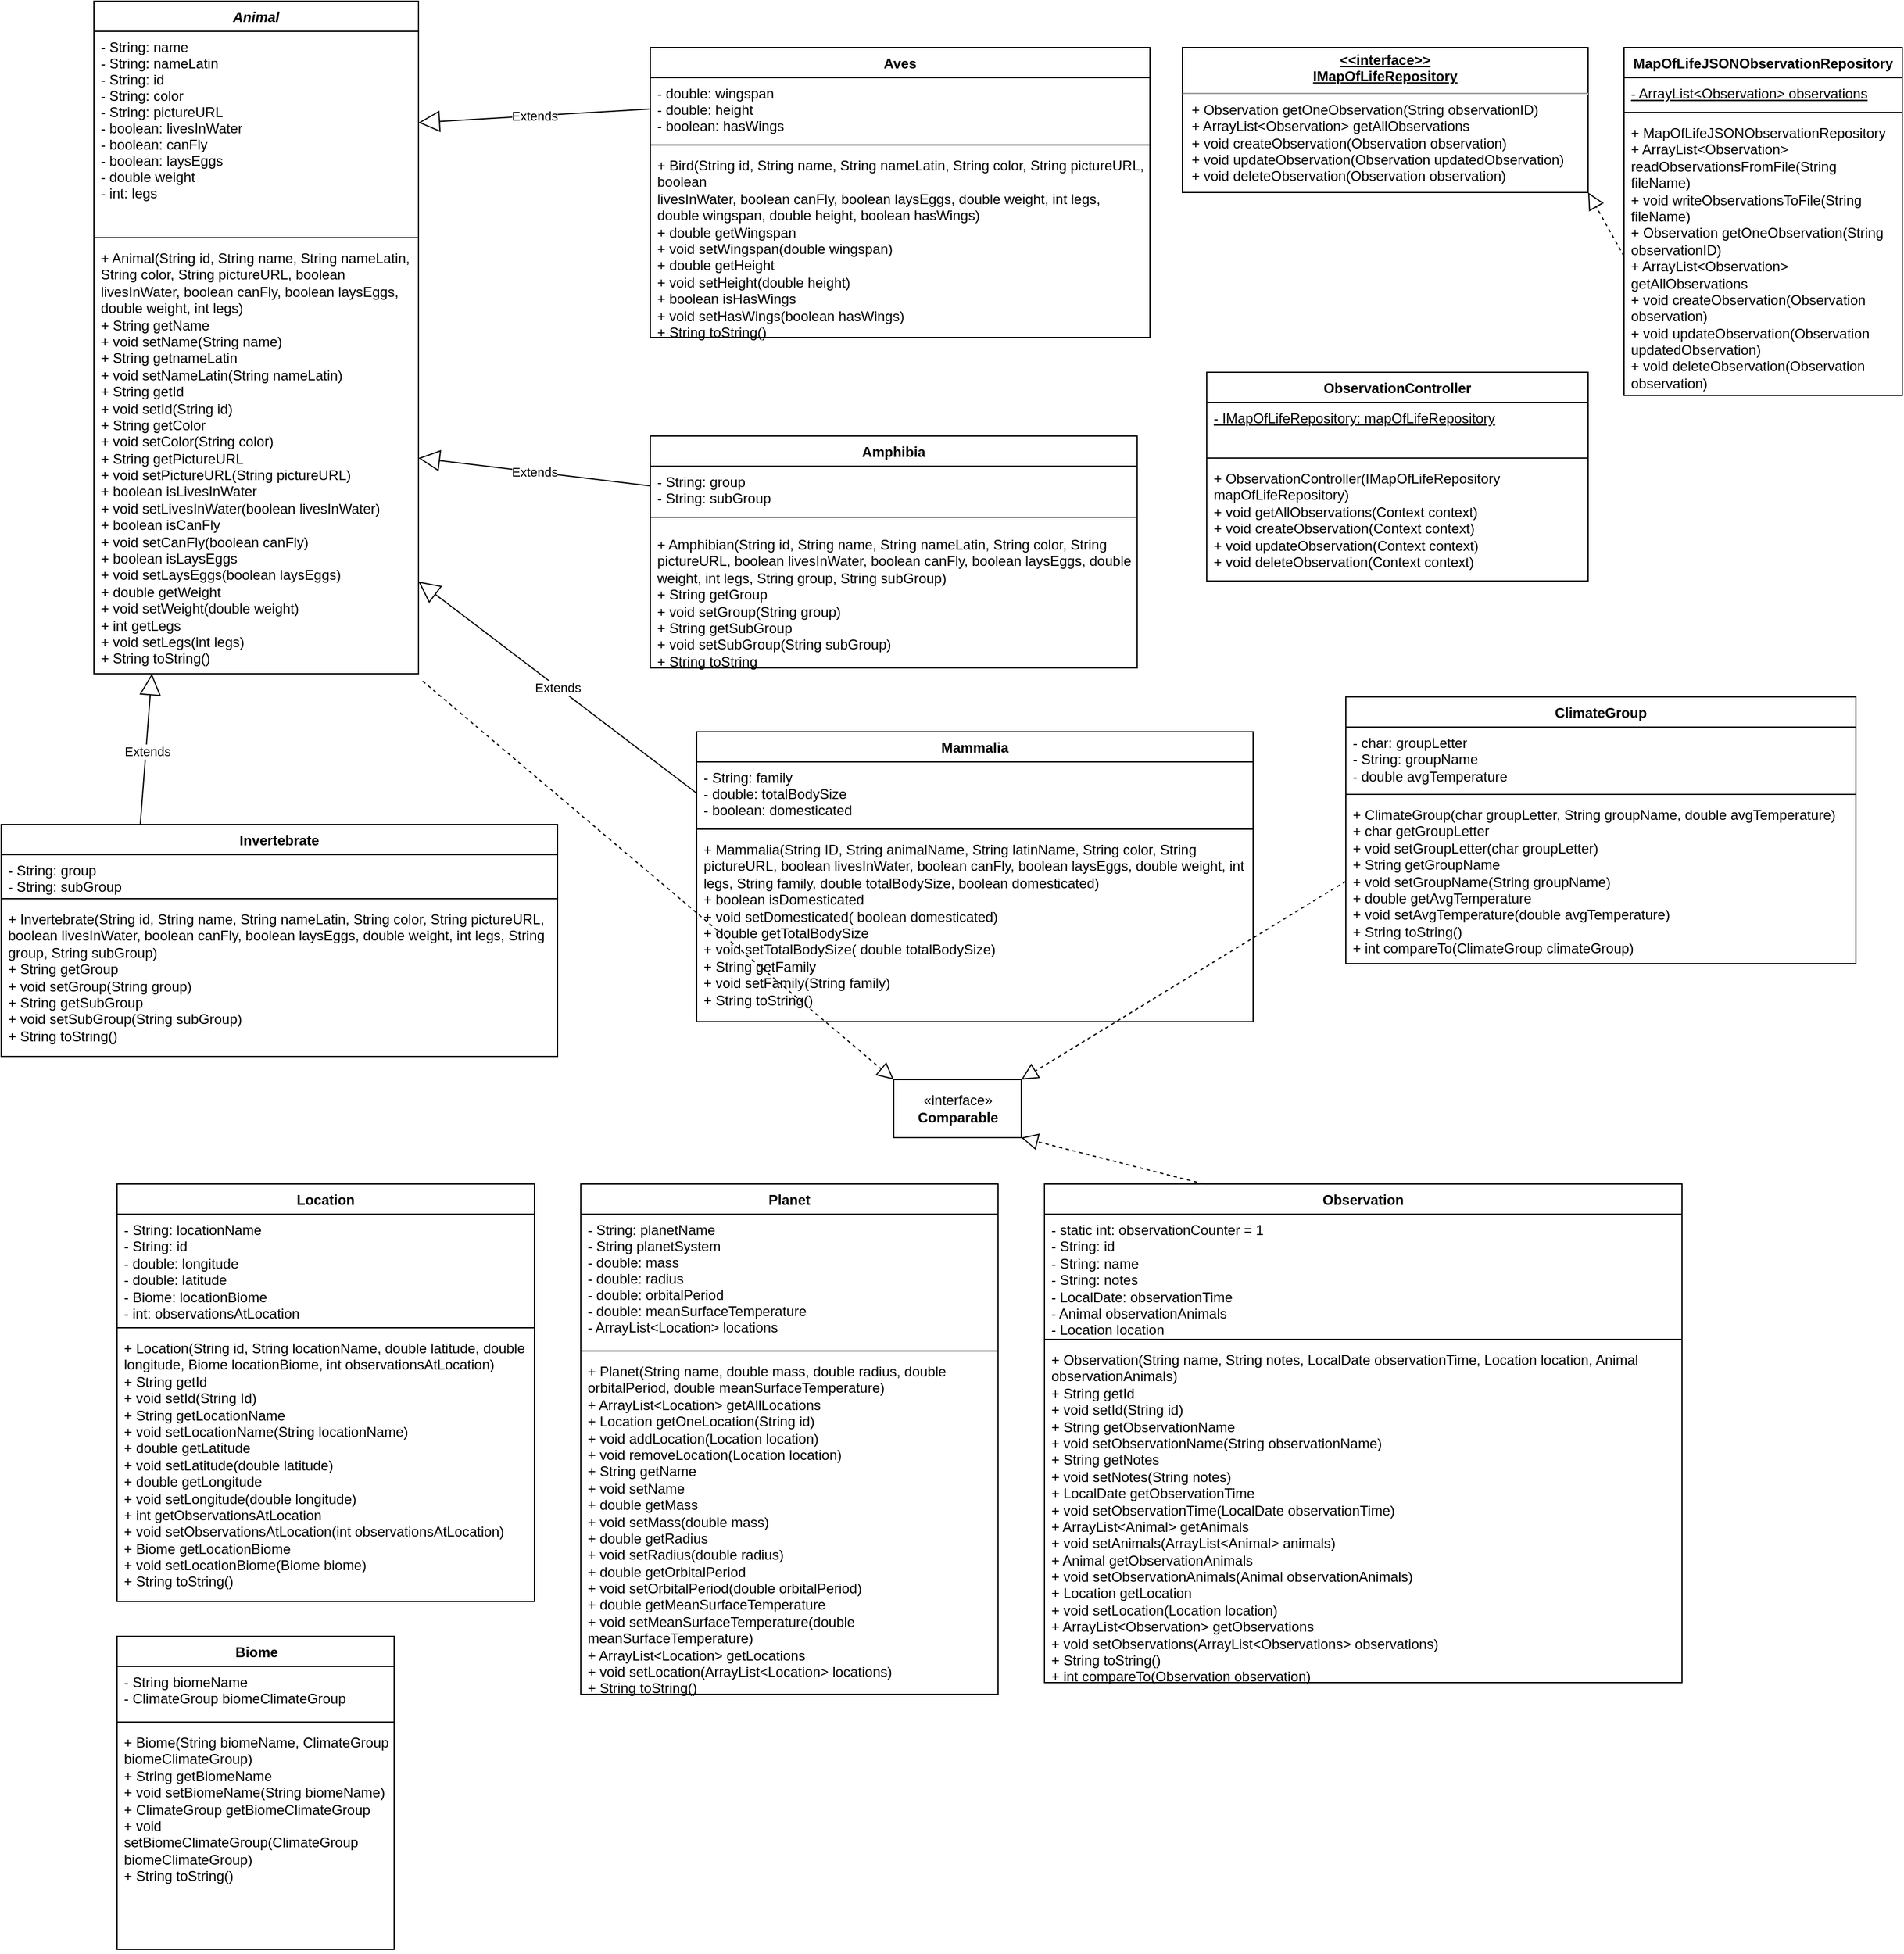 <mxfile version="13.0.1" type="github">
  <diagram id="1KH7GWBm2Y5lBww-GOBJ" name="Page-1">
    <mxGraphModel dx="2313" dy="1287" grid="1" gridSize="10" guides="1" tooltips="1" connect="1" arrows="1" fold="1" page="1" pageScale="1" pageWidth="850" pageHeight="1100" math="0" shadow="0">
      <root>
        <mxCell id="0" />
        <mxCell id="1" parent="0" />
        <mxCell id="Zb_Kojj64OA-gDlmBnvP-25" value="Extends" style="endArrow=block;endSize=16;endFill=0;html=1;exitX=0.25;exitY=0;exitDx=0;exitDy=0;" parent="1" source="Zb_Kojj64OA-gDlmBnvP-13" edge="1">
          <mxGeometry x="-0.052" y="-1" width="160" relative="1" as="geometry">
            <mxPoint x="70" y="360" as="sourcePoint" />
            <mxPoint x="180" y="700" as="targetPoint" />
            <mxPoint y="-1" as="offset" />
          </mxGeometry>
        </mxCell>
        <mxCell id="Zb_Kojj64OA-gDlmBnvP-27" value="Extends" style="endArrow=block;endSize=16;endFill=0;html=1;exitX=0;exitY=0.5;exitDx=0;exitDy=0;entryX=1;entryY=0.5;entryDx=0;entryDy=0;" parent="1" source="Zb_Kojj64OA-gDlmBnvP-18" target="Zb_Kojj64OA-gDlmBnvP-12" edge="1">
          <mxGeometry width="160" relative="1" as="geometry">
            <mxPoint x="480" y="290" as="sourcePoint" />
            <mxPoint x="330" y="330" as="targetPoint" />
          </mxGeometry>
        </mxCell>
        <mxCell id="Zb_Kojj64OA-gDlmBnvP-28" value="Extends" style="endArrow=block;endSize=16;endFill=0;html=1;exitX=0;exitY=0.5;exitDx=0;exitDy=0;" parent="1" source="Zb_Kojj64OA-gDlmBnvP-22" target="Zb_Kojj64OA-gDlmBnvP-10" edge="1">
          <mxGeometry width="160" relative="1" as="geometry">
            <mxPoint x="520" y="300" as="sourcePoint" />
            <mxPoint x="680" y="300" as="targetPoint" />
          </mxGeometry>
        </mxCell>
        <mxCell id="t-3qulMuxzS8h71G26jp-9" value="Extends" style="endArrow=block;endSize=16;endFill=0;html=1;exitX=0;exitY=0.5;exitDx=0;exitDy=0;" edge="1" parent="1" source="t-3qulMuxzS8h71G26jp-6" target="Zb_Kojj64OA-gDlmBnvP-12">
          <mxGeometry width="160" relative="1" as="geometry">
            <mxPoint x="620" y="794" as="sourcePoint" />
            <mxPoint x="420" y="770" as="targetPoint" />
          </mxGeometry>
        </mxCell>
        <mxCell id="t-3qulMuxzS8h71G26jp-20" value="" style="endArrow=block;dashed=1;endFill=0;endSize=12;html=1;exitX=0;exitY=0.5;exitDx=0;exitDy=0;entryX=1;entryY=1;entryDx=0;entryDy=0;" edge="1" parent="1" source="t-3qulMuxzS8h71G26jp-19" target="t-3qulMuxzS8h71G26jp-26">
          <mxGeometry width="160" relative="1" as="geometry">
            <mxPoint x="1380" y="270" as="sourcePoint" />
            <mxPoint x="1370" y="237" as="targetPoint" />
          </mxGeometry>
        </mxCell>
        <mxCell id="t-3qulMuxzS8h71G26jp-21" value="«interface»&lt;br&gt;&lt;b&gt;Comparable&lt;/b&gt;" style="html=1;" vertex="1" parent="1">
          <mxGeometry x="820" y="1050" width="110" height="50" as="geometry" />
        </mxCell>
        <mxCell id="t-3qulMuxzS8h71G26jp-22" value="" style="endArrow=block;dashed=1;endFill=0;endSize=12;html=1;exitX=0.25;exitY=0;exitDx=0;exitDy=0;entryX=1;entryY=1;entryDx=0;entryDy=0;" edge="1" parent="1" source="Zb_Kojj64OA-gDlmBnvP-33" target="t-3qulMuxzS8h71G26jp-21">
          <mxGeometry width="160" relative="1" as="geometry">
            <mxPoint x="1040" y="1300" as="sourcePoint" />
            <mxPoint x="1200" y="1300" as="targetPoint" />
          </mxGeometry>
        </mxCell>
        <mxCell id="t-3qulMuxzS8h71G26jp-23" value="" style="endArrow=block;dashed=1;endFill=0;endSize=12;html=1;exitX=1.013;exitY=1.017;exitDx=0;exitDy=0;exitPerimeter=0;entryX=0;entryY=0;entryDx=0;entryDy=0;" edge="1" parent="1" source="Zb_Kojj64OA-gDlmBnvP-12" target="t-3qulMuxzS8h71G26jp-21">
          <mxGeometry width="160" relative="1" as="geometry">
            <mxPoint x="650" y="1090" as="sourcePoint" />
            <mxPoint x="810" y="1090" as="targetPoint" />
          </mxGeometry>
        </mxCell>
        <mxCell id="Zb_Kojj64OA-gDlmBnvP-9" value="Animal" style="swimlane;fontStyle=3;align=center;verticalAlign=top;childLayout=stackLayout;horizontal=1;startSize=26;horizontalStack=0;resizeParent=1;resizeParentMax=0;resizeLast=0;collapsible=1;marginBottom=0;" parent="1" vertex="1">
          <mxGeometry x="130" y="120" width="280" height="580" as="geometry" />
        </mxCell>
        <mxCell id="Zb_Kojj64OA-gDlmBnvP-10" value="- String: name&#xa;- String: nameLatin&#xa;- String: id&#xa;- String: color&#xa;- String: pictureURL&#xa;- boolean: livesInWater&#xa;- boolean: canFly&#xa;- boolean: laysEggs&#xa;- double weight&#xa;- int: legs&#xa;" style="text;strokeColor=none;fillColor=none;align=left;verticalAlign=top;spacingLeft=4;spacingRight=4;overflow=hidden;rotatable=0;points=[[0,0.5],[1,0.5]];portConstraint=eastwest;" parent="Zb_Kojj64OA-gDlmBnvP-9" vertex="1">
          <mxGeometry y="26" width="280" height="174" as="geometry" />
        </mxCell>
        <mxCell id="Zb_Kojj64OA-gDlmBnvP-11" value="" style="line;strokeWidth=1;fillColor=none;align=left;verticalAlign=middle;spacingTop=-1;spacingLeft=3;spacingRight=3;rotatable=0;labelPosition=right;points=[];portConstraint=eastwest;" parent="Zb_Kojj64OA-gDlmBnvP-9" vertex="1">
          <mxGeometry y="200" width="280" height="8" as="geometry" />
        </mxCell>
        <mxCell id="Zb_Kojj64OA-gDlmBnvP-12" value="+ Animal(String id, String name, String nameLatin, String color, String pictureURL, boolean livesInWater, boolean canFly, boolean laysEggs, double weight, int legs)&#xa;+ String getName&#xa;+ void setName(String name)&#xa;+ String getnameLatin&#xa;+ void setNameLatin(String nameLatin)&#xa;+ String getId&#xa;+ void setId(String id)&#xa;+ String getColor&#xa;+ void setColor(String color)&#xa;+ String getPictureURL&#xa;+ void setPictureURL(String pictureURL)&#xa;+ boolean isLivesInWater&#xa;+ void setLivesInWater(boolean livesInWater)&#xa;+ boolean isCanFly&#xa;+ void setCanFly(boolean canFly)&#xa;+ boolean isLaysEggs&#xa;+ void setLaysEggs(boolean laysEggs)&#xa;+ double getWeight&#xa;+ void setWeight(double weight)&#xa;+ int getLegs&#xa;+ void setLegs(int legs)&#xa;+ String toString()&#xa;" style="text;strokeColor=none;fillColor=none;align=left;verticalAlign=top;spacingLeft=4;spacingRight=4;overflow=hidden;rotatable=0;points=[[0,0.5],[1,0.5]];portConstraint=eastwest;whiteSpace=wrap;" parent="Zb_Kojj64OA-gDlmBnvP-9" vertex="1">
          <mxGeometry y="208" width="280" height="372" as="geometry" />
        </mxCell>
        <mxCell id="t-3qulMuxzS8h71G26jp-16" value="MapOfLifeJSONObservationRepository" style="swimlane;fontStyle=1;align=center;verticalAlign=top;childLayout=stackLayout;horizontal=1;startSize=26;horizontalStack=0;resizeParent=1;resizeParentMax=0;resizeLast=0;collapsible=1;marginBottom=0;" vertex="1" parent="1">
          <mxGeometry x="1450" y="160" width="240" height="300" as="geometry" />
        </mxCell>
        <mxCell id="t-3qulMuxzS8h71G26jp-17" value="- ArrayList&lt;Observation&gt; observations" style="text;strokeColor=none;fillColor=none;align=left;verticalAlign=top;spacingLeft=4;spacingRight=4;overflow=hidden;rotatable=0;points=[[0,0.5],[1,0.5]];portConstraint=eastwest;fontStyle=4" vertex="1" parent="t-3qulMuxzS8h71G26jp-16">
          <mxGeometry y="26" width="240" height="26" as="geometry" />
        </mxCell>
        <mxCell id="t-3qulMuxzS8h71G26jp-18" value="" style="line;strokeWidth=1;fillColor=none;align=left;verticalAlign=middle;spacingTop=-1;spacingLeft=3;spacingRight=3;rotatable=0;labelPosition=right;points=[];portConstraint=eastwest;" vertex="1" parent="t-3qulMuxzS8h71G26jp-16">
          <mxGeometry y="52" width="240" height="8" as="geometry" />
        </mxCell>
        <mxCell id="t-3qulMuxzS8h71G26jp-19" value="+ MapOfLifeJSONObservationRepository&#xa;+ ArrayList&lt;Observation&gt; readObservationsFromFile(String fileName)&#xa;+ void writeObservationsToFile(String fileName)&#xa;+ Observation getOneObservation(String observationID)&#xa;+ ArrayList&lt;Observation&gt; getAllObservations&#xa;+ void createObservation(Observation observation)&#xa;+ void updateObservation(Observation updatedObservation)&#xa;+ void deleteObservation(Observation observation)" style="text;strokeColor=none;fillColor=none;align=left;verticalAlign=top;spacingLeft=4;spacingRight=4;overflow=hidden;rotatable=0;points=[[0,0.5],[1,0.5]];portConstraint=eastwest;whiteSpace=wrap;" vertex="1" parent="t-3qulMuxzS8h71G26jp-16">
          <mxGeometry y="60" width="240" height="240" as="geometry" />
        </mxCell>
        <mxCell id="Zb_Kojj64OA-gDlmBnvP-17" value="Amphibia" style="swimlane;fontStyle=1;align=center;verticalAlign=top;childLayout=stackLayout;horizontal=1;startSize=26;horizontalStack=0;resizeParent=1;resizeParentMax=0;resizeLast=0;collapsible=1;marginBottom=0;" parent="1" vertex="1">
          <mxGeometry x="610" y="495" width="420" height="200" as="geometry" />
        </mxCell>
        <mxCell id="Zb_Kojj64OA-gDlmBnvP-18" value="- String: group&#xa;- String: subGroup" style="text;strokeColor=none;fillColor=none;align=left;verticalAlign=top;spacingLeft=4;spacingRight=4;overflow=hidden;rotatable=0;points=[[0,0.5],[1,0.5]];portConstraint=eastwest;" parent="Zb_Kojj64OA-gDlmBnvP-17" vertex="1">
          <mxGeometry y="26" width="420" height="34" as="geometry" />
        </mxCell>
        <mxCell id="Zb_Kojj64OA-gDlmBnvP-19" value="" style="line;strokeWidth=1;fillColor=none;align=left;verticalAlign=middle;spacingTop=-1;spacingLeft=3;spacingRight=3;rotatable=0;labelPosition=right;points=[];portConstraint=eastwest;" parent="Zb_Kojj64OA-gDlmBnvP-17" vertex="1">
          <mxGeometry y="60" width="420" height="20" as="geometry" />
        </mxCell>
        <mxCell id="Zb_Kojj64OA-gDlmBnvP-20" value="+ Amphibian(String id, String name, String nameLatin, String color, String pictureURL, boolean livesInWater, boolean canFly, boolean laysEggs, double weight, int legs, String group, String subGroup)&#xa;+ String getGroup&#xa;+ void setGroup(String group)&#xa;+ String getSubGroup&#xa;+ void setSubGroup(String subGroup)&#xa;+ String toString&#xa;&#xa;" style="text;strokeColor=none;fillColor=none;align=left;verticalAlign=top;spacingLeft=4;spacingRight=4;overflow=hidden;rotatable=0;points=[[0,0.5],[1,0.5]];portConstraint=eastwest;whiteSpace=wrap;" parent="Zb_Kojj64OA-gDlmBnvP-17" vertex="1">
          <mxGeometry y="80" width="420" height="120" as="geometry" />
        </mxCell>
        <mxCell id="Zb_Kojj64OA-gDlmBnvP-21" value="Aves" style="swimlane;fontStyle=1;align=center;verticalAlign=top;childLayout=stackLayout;horizontal=1;startSize=26;horizontalStack=0;resizeParent=1;resizeParentMax=0;resizeLast=0;collapsible=1;marginBottom=0;" parent="1" vertex="1">
          <mxGeometry x="610" y="160" width="431" height="250" as="geometry" />
        </mxCell>
        <mxCell id="Zb_Kojj64OA-gDlmBnvP-22" value="- double: wingspan&#xa;- double: height&#xa;- boolean: hasWings&#xa;" style="text;strokeColor=none;fillColor=none;align=left;verticalAlign=top;spacingLeft=4;spacingRight=4;overflow=hidden;rotatable=0;points=[[0,0.5],[1,0.5]];portConstraint=eastwest;" parent="Zb_Kojj64OA-gDlmBnvP-21" vertex="1">
          <mxGeometry y="26" width="431" height="54" as="geometry" />
        </mxCell>
        <mxCell id="Zb_Kojj64OA-gDlmBnvP-23" value="" style="line;strokeWidth=1;fillColor=none;align=left;verticalAlign=middle;spacingTop=-1;spacingLeft=3;spacingRight=3;rotatable=0;labelPosition=right;points=[];portConstraint=eastwest;" parent="Zb_Kojj64OA-gDlmBnvP-21" vertex="1">
          <mxGeometry y="80" width="431" height="8" as="geometry" />
        </mxCell>
        <mxCell id="Zb_Kojj64OA-gDlmBnvP-24" value="+ Bird(String id, String name, String nameLatin, String color, String pictureURL, boolean &#xa;livesInWater, boolean canFly, boolean laysEggs, double weight, int legs, double wingspan, double height, boolean hasWings)&#xa;+ double getWingspan&#xa;+ void setWingspan(double wingspan)&#xa;+ double getHeight&#xa;+ void setHeight(double height)&#xa;+ boolean isHasWings&#xa;+ void setHasWings(boolean hasWings)&#xa;+ String toString()&#xa;&#xa;" style="text;strokeColor=none;fillColor=none;align=left;verticalAlign=top;spacingLeft=4;spacingRight=4;overflow=hidden;rotatable=0;points=[[0,0.5],[1,0.5]];portConstraint=eastwest;whiteSpace=wrap;" parent="Zb_Kojj64OA-gDlmBnvP-21" vertex="1">
          <mxGeometry y="88" width="431" height="162" as="geometry" />
        </mxCell>
        <mxCell id="t-3qulMuxzS8h71G26jp-5" value="Mammalia" style="swimlane;fontStyle=1;align=center;verticalAlign=top;childLayout=stackLayout;horizontal=1;startSize=26;horizontalStack=0;resizeParent=1;resizeParentMax=0;resizeLast=0;collapsible=1;marginBottom=0;" vertex="1" parent="1">
          <mxGeometry x="650" y="750" width="480" height="250" as="geometry" />
        </mxCell>
        <mxCell id="t-3qulMuxzS8h71G26jp-6" value="- String: family&#xa;- double: totalBodySize&#xa;- boolean: domesticated" style="text;strokeColor=none;fillColor=none;align=left;verticalAlign=top;spacingLeft=4;spacingRight=4;overflow=hidden;rotatable=0;points=[[0,0.5],[1,0.5]];portConstraint=eastwest;" vertex="1" parent="t-3qulMuxzS8h71G26jp-5">
          <mxGeometry y="26" width="480" height="54" as="geometry" />
        </mxCell>
        <mxCell id="t-3qulMuxzS8h71G26jp-7" value="" style="line;strokeWidth=1;fillColor=none;align=left;verticalAlign=middle;spacingTop=-1;spacingLeft=3;spacingRight=3;rotatable=0;labelPosition=right;points=[];portConstraint=eastwest;" vertex="1" parent="t-3qulMuxzS8h71G26jp-5">
          <mxGeometry y="80" width="480" height="8" as="geometry" />
        </mxCell>
        <mxCell id="t-3qulMuxzS8h71G26jp-8" value="+ Mammalia(String ID, String animalName, String latinName, String color, String pictureURL, boolean livesInWater, boolean canFly, boolean laysEggs, double weight, int legs, String family, double totalBodySize, boolean domesticated)&#xa;+ boolean isDomesticated&#xa;+ void setDomesticated( boolean domesticated)&#xa;+ double getTotalBodySize&#xa;+ void setTotalBodySize( double totalBodySize)&#xa;+ String getFamily&#xa;+ void setFamily(String family)&#xa;+ String toString()" style="text;strokeColor=none;fillColor=none;align=left;verticalAlign=top;spacingLeft=4;spacingRight=4;overflow=hidden;rotatable=0;points=[[0,0.5],[1,0.5]];portConstraint=eastwest;whiteSpace=wrap;" vertex="1" parent="t-3qulMuxzS8h71G26jp-5">
          <mxGeometry y="88" width="480" height="162" as="geometry" />
        </mxCell>
        <mxCell id="Zb_Kojj64OA-gDlmBnvP-13" value="Invertebrate" style="swimlane;fontStyle=1;align=center;verticalAlign=top;childLayout=stackLayout;horizontal=1;startSize=26;horizontalStack=0;resizeParent=1;resizeParentMax=0;resizeLast=0;collapsible=1;marginBottom=0;" parent="1" vertex="1">
          <mxGeometry x="50" y="830" width="480" height="200" as="geometry" />
        </mxCell>
        <mxCell id="Zb_Kojj64OA-gDlmBnvP-14" value="- String: group&#xa;- String: subGroup&#xa;" style="text;strokeColor=none;fillColor=none;align=left;verticalAlign=top;spacingLeft=4;spacingRight=4;overflow=hidden;rotatable=0;points=[[0,0.5],[1,0.5]];portConstraint=eastwest;" parent="Zb_Kojj64OA-gDlmBnvP-13" vertex="1">
          <mxGeometry y="26" width="480" height="34" as="geometry" />
        </mxCell>
        <mxCell id="Zb_Kojj64OA-gDlmBnvP-15" value="" style="line;strokeWidth=1;fillColor=none;align=left;verticalAlign=middle;spacingTop=-1;spacingLeft=3;spacingRight=3;rotatable=0;labelPosition=right;points=[];portConstraint=eastwest;" parent="Zb_Kojj64OA-gDlmBnvP-13" vertex="1">
          <mxGeometry y="60" width="480" height="8" as="geometry" />
        </mxCell>
        <mxCell id="Zb_Kojj64OA-gDlmBnvP-16" value="+ Invertebrate(String id, String name, String nameLatin, String color, String pictureURL, boolean livesInWater, boolean canFly, boolean laysEggs, double weight, int legs, String group, String subGroup)&#xa;+ String getGroup&#xa;+ void setGroup(String group)&#xa;+ String getSubGroup&#xa;+ void setSubGroup(String subGroup)&#xa;+ String toString()&#xa;&#xa;&#xa;" style="text;strokeColor=none;fillColor=none;align=left;verticalAlign=top;spacingLeft=4;spacingRight=4;overflow=hidden;rotatable=0;points=[[0,0.5],[1,0.5]];portConstraint=eastwest;whiteSpace=wrap;" parent="Zb_Kojj64OA-gDlmBnvP-13" vertex="1">
          <mxGeometry y="68" width="480" height="132" as="geometry" />
        </mxCell>
        <mxCell id="t-3qulMuxzS8h71G26jp-1" value="ObservationController" style="swimlane;fontStyle=1;align=center;verticalAlign=top;childLayout=stackLayout;horizontal=1;startSize=26;horizontalStack=0;resizeParent=1;resizeParentMax=0;resizeLast=0;collapsible=1;marginBottom=0;" vertex="1" parent="1">
          <mxGeometry x="1090" y="440" width="329" height="180" as="geometry" />
        </mxCell>
        <mxCell id="t-3qulMuxzS8h71G26jp-2" value="- IMapOfLifeRepository: mapOfLifeRepository" style="text;strokeColor=none;fillColor=none;align=left;verticalAlign=top;spacingLeft=4;spacingRight=4;overflow=hidden;rotatable=0;points=[[0,0.5],[1,0.5]];portConstraint=eastwest;whiteSpace=wrap;fontStyle=4" vertex="1" parent="t-3qulMuxzS8h71G26jp-1">
          <mxGeometry y="26" width="329" height="44" as="geometry" />
        </mxCell>
        <mxCell id="t-3qulMuxzS8h71G26jp-3" value="" style="line;strokeWidth=1;fillColor=none;align=left;verticalAlign=middle;spacingTop=-1;spacingLeft=3;spacingRight=3;rotatable=0;labelPosition=right;points=[];portConstraint=eastwest;" vertex="1" parent="t-3qulMuxzS8h71G26jp-1">
          <mxGeometry y="70" width="329" height="8" as="geometry" />
        </mxCell>
        <mxCell id="t-3qulMuxzS8h71G26jp-4" value="+ ObservationController(IMapOfLifeRepository mapOfLifeRepository)&#xa;+ void getAllObservations(Context context)&#xa;+ void createObservation(Context context)&#xa;+ void updateObservation(Context context)&#xa;+ void deleteObservation(Context context)" style="text;strokeColor=none;fillColor=none;align=left;verticalAlign=top;spacingLeft=4;spacingRight=4;overflow=hidden;rotatable=0;points=[[0,0.5],[1,0.5]];portConstraint=eastwest;whiteSpace=wrap;" vertex="1" parent="t-3qulMuxzS8h71G26jp-1">
          <mxGeometry y="78" width="329" height="102" as="geometry" />
        </mxCell>
        <mxCell id="azx4D_17l1iU42Zs0j3d-1" value="ClimateGroup" style="swimlane;fontStyle=1;align=center;verticalAlign=top;childLayout=stackLayout;horizontal=1;startSize=26;horizontalStack=0;resizeParent=1;resizeParentMax=0;resizeLast=0;collapsible=1;marginBottom=0;" parent="1" vertex="1">
          <mxGeometry x="1210" y="720" width="440" height="230" as="geometry" />
        </mxCell>
        <mxCell id="azx4D_17l1iU42Zs0j3d-2" value="- char: groupLetter&#xa;- String: groupName&#xa;- double avgTemperature" style="text;strokeColor=none;fillColor=none;align=left;verticalAlign=top;spacingLeft=4;spacingRight=4;overflow=hidden;rotatable=0;points=[[0,0.5],[1,0.5]];portConstraint=eastwest;whiteSpace=wrap;" parent="azx4D_17l1iU42Zs0j3d-1" vertex="1">
          <mxGeometry y="26" width="440" height="54" as="geometry" />
        </mxCell>
        <mxCell id="azx4D_17l1iU42Zs0j3d-3" value="" style="line;strokeWidth=1;fillColor=none;align=left;verticalAlign=middle;spacingTop=-1;spacingLeft=3;spacingRight=3;rotatable=0;labelPosition=right;points=[];portConstraint=eastwest;" parent="azx4D_17l1iU42Zs0j3d-1" vertex="1">
          <mxGeometry y="80" width="440" height="8" as="geometry" />
        </mxCell>
        <mxCell id="azx4D_17l1iU42Zs0j3d-4" value="+ ClimateGroup(char groupLetter, String groupName, double avgTemperature)&#xa;+ char getGroupLetter&#xa;+ void setGroupLetter(char groupLetter)&#xa;+ String getGroupName&#xa;+ void setGroupName(String groupName)&#xa;+ double getAvgTemperature&#xa;+ void setAvgTemperature(double avgTemperature)&#xa;+ String toString()&#xa;+ int compareTo(ClimateGroup climateGroup)&#xa;" style="text;strokeColor=none;fillColor=none;align=left;verticalAlign=top;spacingLeft=4;spacingRight=4;overflow=hidden;rotatable=0;points=[[0,0.5],[1,0.5]];portConstraint=eastwest;whiteSpace=wrap;" parent="azx4D_17l1iU42Zs0j3d-1" vertex="1">
          <mxGeometry y="88" width="440" height="142" as="geometry" />
        </mxCell>
        <mxCell id="Zb_Kojj64OA-gDlmBnvP-29" value="Location" style="swimlane;fontStyle=1;align=center;verticalAlign=top;childLayout=stackLayout;horizontal=1;startSize=26;horizontalStack=0;resizeParent=1;resizeParentMax=0;resizeLast=0;collapsible=1;marginBottom=0;" parent="1" vertex="1">
          <mxGeometry x="150" y="1140" width="360" height="360" as="geometry" />
        </mxCell>
        <mxCell id="Zb_Kojj64OA-gDlmBnvP-30" value="- String: locationName&#xa;- String: id&#xa;- double: longitude&#xa;- double: latitude&#xa;- Biome: locationBiome&#xa;- int: observationsAtLocation&#xa;" style="text;strokeColor=none;fillColor=none;align=left;verticalAlign=top;spacingLeft=4;spacingRight=4;overflow=hidden;rotatable=0;points=[[0,0.5],[1,0.5]];portConstraint=eastwest;whiteSpace=wrap;" parent="Zb_Kojj64OA-gDlmBnvP-29" vertex="1">
          <mxGeometry y="26" width="360" height="94" as="geometry" />
        </mxCell>
        <mxCell id="Zb_Kojj64OA-gDlmBnvP-31" value="" style="line;strokeWidth=1;fillColor=none;align=left;verticalAlign=middle;spacingTop=-1;spacingLeft=3;spacingRight=3;rotatable=0;labelPosition=right;points=[];portConstraint=eastwest;" parent="Zb_Kojj64OA-gDlmBnvP-29" vertex="1">
          <mxGeometry y="120" width="360" height="8" as="geometry" />
        </mxCell>
        <mxCell id="Zb_Kojj64OA-gDlmBnvP-32" value="+ Location(String id, String locationName, double latitude, double longitude, Biome locationBiome, int observationsAtLocation)&lt;br&gt;+ String getId&lt;br&gt;+ void setId(String Id)&lt;br&gt;+ String getLocationName&lt;br&gt;+ void setLocationName(String locationName)&lt;br&gt;+ double getLatitude&lt;br&gt;+ void setLatitude(double latitude)&lt;br&gt;+ double getLongitude&lt;br&gt;+ void setLongitude(double longitude)&lt;br&gt;+ int getObservationsAtLocation&lt;br&gt;&lt;div&gt;+ void setObservationsAtLocation(int observationsAtLocation)&lt;/div&gt;&lt;div&gt;+ Biome getLocationBiome&lt;/div&gt;&lt;div&gt;+ void setLocationBiome(Biome biome)&lt;/div&gt;&lt;div&gt;+ String toString()&lt;br&gt;&lt;/div&gt;&lt;br&gt; " style="text;strokeColor=none;fillColor=none;align=left;verticalAlign=top;spacingLeft=4;spacingRight=4;overflow=hidden;rotatable=0;points=[[0,0.5],[1,0.5]];portConstraint=eastwest;html=1;whiteSpace=wrap;" parent="Zb_Kojj64OA-gDlmBnvP-29" vertex="1">
          <mxGeometry y="128" width="360" height="232" as="geometry" />
        </mxCell>
        <mxCell id="Zb_Kojj64OA-gDlmBnvP-37" value="Planet" style="swimlane;fontStyle=1;align=center;verticalAlign=top;childLayout=stackLayout;horizontal=1;startSize=26;horizontalStack=0;resizeParent=1;resizeParentMax=0;resizeLast=0;collapsible=1;marginBottom=0;" parent="1" vertex="1">
          <mxGeometry x="550" y="1140" width="360" height="440" as="geometry" />
        </mxCell>
        <mxCell id="Zb_Kojj64OA-gDlmBnvP-38" value="- String: planetName&#xa;- String planetSystem&#xa;- double: mass&#xa;- double: radius&#xa;- double: orbitalPeriod&#xa;- double: meanSurfaceTemperature&#xa;- ArrayList&lt;Location&gt; locations&#xa;" style="text;strokeColor=none;fillColor=none;align=left;verticalAlign=top;spacingLeft=4;spacingRight=4;overflow=hidden;rotatable=0;points=[[0,0.5],[1,0.5]];portConstraint=eastwest;" parent="Zb_Kojj64OA-gDlmBnvP-37" vertex="1">
          <mxGeometry y="26" width="360" height="114" as="geometry" />
        </mxCell>
        <mxCell id="Zb_Kojj64OA-gDlmBnvP-39" value="" style="line;strokeWidth=1;fillColor=none;align=left;verticalAlign=middle;spacingTop=-1;spacingLeft=3;spacingRight=3;rotatable=0;labelPosition=right;points=[];portConstraint=eastwest;" parent="Zb_Kojj64OA-gDlmBnvP-37" vertex="1">
          <mxGeometry y="140" width="360" height="8" as="geometry" />
        </mxCell>
        <mxCell id="Zb_Kojj64OA-gDlmBnvP-40" value="+ Planet(String name, double mass, double radius, double orbitalPeriod, double meanSurfaceTemperature)&#xa;+ ArrayList&lt;Location&gt; getAllLocations&#xa;+ Location getOneLocation(String id)&#xa;+ void addLocation(Location location)&#xa;+ void removeLocation(Location location)&#xa;+ String getName&#xa;+ void setName&#xa;+ double getMass&#xa;+ void setMass(double mass)&#xa;+ double getRadius&#xa;+ void setRadius(double radius)&#xa;+ double getOrbitalPeriod&#xa;+ void setOrbitalPeriod(double orbitalPeriod)&#xa;+ double getMeanSurfaceTemperature&#xa;+ void setMeanSurfaceTemperature(double meanSurfaceTemperature)&#xa;+ ArrayList&lt;Location&gt; getLocations&#xa;+ void setLocation(ArrayList&lt;Location&gt; locations)&#xa;+ String toString()&#xa;&#xa;" style="text;strokeColor=none;fillColor=none;align=left;verticalAlign=top;spacingLeft=4;spacingRight=4;overflow=hidden;rotatable=0;points=[[0,0.5],[1,0.5]];portConstraint=eastwest;whiteSpace=wrap;" parent="Zb_Kojj64OA-gDlmBnvP-37" vertex="1">
          <mxGeometry y="148" width="360" height="292" as="geometry" />
        </mxCell>
        <mxCell id="Zb_Kojj64OA-gDlmBnvP-33" value="Observation" style="swimlane;fontStyle=1;align=center;verticalAlign=top;childLayout=stackLayout;horizontal=1;startSize=26;horizontalStack=0;resizeParent=1;resizeParentMax=0;resizeLast=0;collapsible=1;marginBottom=0;" parent="1" vertex="1">
          <mxGeometry x="950" y="1140" width="550" height="430" as="geometry" />
        </mxCell>
        <mxCell id="Zb_Kojj64OA-gDlmBnvP-34" value="- static int: observationCounter = 1&#xa;- String: id&#xa;- String: name&#xa;- String: notes&#xa;- LocalDate: observationTime&#xa;- Animal observationAnimals&#xa;- Location location" style="text;strokeColor=none;fillColor=none;align=left;verticalAlign=top;spacingLeft=4;spacingRight=4;overflow=hidden;rotatable=0;points=[[0,0.5],[1,0.5]];portConstraint=eastwest;whiteSpace=wrap;fontStyle=0" parent="Zb_Kojj64OA-gDlmBnvP-33" vertex="1">
          <mxGeometry y="26" width="550" height="104" as="geometry" />
        </mxCell>
        <mxCell id="Zb_Kojj64OA-gDlmBnvP-35" value="" style="line;strokeWidth=1;fillColor=none;align=left;verticalAlign=middle;spacingTop=-1;spacingLeft=3;spacingRight=3;rotatable=0;labelPosition=right;points=[];portConstraint=eastwest;" parent="Zb_Kojj64OA-gDlmBnvP-33" vertex="1">
          <mxGeometry y="130" width="550" height="8" as="geometry" />
        </mxCell>
        <mxCell id="Zb_Kojj64OA-gDlmBnvP-36" value="+ Observation(String name, String notes, LocalDate observationTime, Location location, Animal observationAnimals)&#xa;+ String getId&#xa;+ void setId(String id)&#xa;+ String getObservationName&#xa;+ void setObservationName(String observationName)&#xa;+ String getNotes&#xa;+ void setNotes(String notes)&#xa;+ LocalDate getObservationTime&#xa;+ void setObservationTime(LocalDate observationTime)&#xa;+ ArrayList&lt;Animal&gt; getAnimals&#xa;+ void setAnimals(ArrayList&lt;Animal&gt; animals)&#xa;+ Animal getObservationAnimals&#xa;+ void setObservationAnimals(Animal observationAnimals)&#xa;+ Location getLocation&#xa;+ void setLocation(Location location)&#xa;+ ArrayList&lt;Observation&gt; getObservations&#xa;+ void setObservations(ArrayList&lt;Observations&gt; observations)&#xa;+ String toString()&#xa;+ int compareTo(Observation observation)" style="text;strokeColor=none;fillColor=none;align=left;verticalAlign=top;spacingLeft=4;spacingRight=4;overflow=hidden;rotatable=0;points=[[0,0.5],[1,0.5]];portConstraint=eastwest;whiteSpace=wrap;" parent="Zb_Kojj64OA-gDlmBnvP-33" vertex="1">
          <mxGeometry y="138" width="550" height="292" as="geometry" />
        </mxCell>
        <mxCell id="t-3qulMuxzS8h71G26jp-24" value="" style="endArrow=block;dashed=1;endFill=0;endSize=12;html=1;exitX=0;exitY=0.5;exitDx=0;exitDy=0;entryX=1;entryY=0;entryDx=0;entryDy=0;" edge="1" parent="1" source="azx4D_17l1iU42Zs0j3d-4" target="t-3qulMuxzS8h71G26jp-21">
          <mxGeometry width="160" relative="1" as="geometry">
            <mxPoint x="1181" y="1040" as="sourcePoint" />
            <mxPoint x="1050" y="1050" as="targetPoint" />
          </mxGeometry>
        </mxCell>
        <mxCell id="t-3qulMuxzS8h71G26jp-26" value="&lt;p style=&quot;margin: 0px ; margin-top: 4px ; text-align: center ; text-decoration: underline&quot;&gt;&lt;b&gt;&amp;lt;&amp;lt;interface&amp;gt;&amp;gt;&lt;br&gt;IMapOfLifeRepository&lt;/b&gt;&lt;/p&gt;&lt;hr&gt;&lt;p style=&quot;margin: 0px ; margin-left: 8px&quot;&gt;&lt;span&gt;+ Observation getOneObservation(String observationID)&lt;/span&gt;&lt;br style=&quot;padding: 0px ; margin: 0px&quot;&gt;&lt;span&gt;+ ArrayList&amp;lt;Observation&amp;gt; getAllObservations&lt;/span&gt;&lt;br&gt;&lt;/p&gt;&lt;p style=&quot;margin: 0px ; margin-left: 8px&quot;&gt;&lt;span&gt;+ void createObservation(Observation observation)&lt;/span&gt;&lt;br style=&quot;padding: 0px ; margin: 0px&quot;&gt;&lt;span&gt;+ void updateObservation(Observation updatedObservation)&lt;/span&gt;&lt;br style=&quot;padding: 0px ; margin: 0px&quot;&gt;&lt;span&gt;+ void deleteObservation(Observation observation)&lt;/span&gt;&lt;span&gt;&lt;br&gt;&lt;/span&gt;&lt;/p&gt;" style="verticalAlign=top;align=left;overflow=fill;fontSize=12;fontFamily=Helvetica;html=1;" vertex="1" parent="1">
          <mxGeometry x="1069" y="160" width="350" height="125" as="geometry" />
        </mxCell>
        <mxCell id="zi6ysEWE1YehNAUKYRXI-6" value="Biome" style="swimlane;fontStyle=1;align=center;verticalAlign=top;childLayout=stackLayout;horizontal=1;startSize=26;horizontalStack=0;resizeParent=1;resizeParentMax=0;resizeLast=0;collapsible=1;marginBottom=0;html=1;" parent="1" vertex="1">
          <mxGeometry x="150" y="1530" width="239" height="270" as="geometry" />
        </mxCell>
        <mxCell id="zi6ysEWE1YehNAUKYRXI-7" value="- String biomeName&#xa;- ClimateGroup biomeClimateGroup&#xa;" style="text;strokeColor=none;fillColor=none;align=left;verticalAlign=top;spacingLeft=4;spacingRight=4;overflow=hidden;rotatable=0;points=[[0,0.5],[1,0.5]];portConstraint=eastwest;whiteSpace=wrap;" parent="zi6ysEWE1YehNAUKYRXI-6" vertex="1">
          <mxGeometry y="26" width="239" height="44" as="geometry" />
        </mxCell>
        <mxCell id="zi6ysEWE1YehNAUKYRXI-8" value="" style="line;strokeWidth=1;fillColor=none;align=left;verticalAlign=middle;spacingTop=-1;spacingLeft=3;spacingRight=3;rotatable=0;labelPosition=right;points=[];portConstraint=eastwest;" parent="zi6ysEWE1YehNAUKYRXI-6" vertex="1">
          <mxGeometry y="70" width="239" height="8" as="geometry" />
        </mxCell>
        <mxCell id="zi6ysEWE1YehNAUKYRXI-9" value="+ Biome(String biomeName, ClimateGroup biomeClimateGroup)&#xa;+ String getBiomeName&#xa;+ void setBiomeName(String biomeName)&#xa;+ ClimateGroup getBiomeClimateGroup&#xa;+ void setBiomeClimateGroup(ClimateGroup biomeClimateGroup)&#xa;+ String toString()&#xa;" style="text;strokeColor=none;fillColor=none;align=left;verticalAlign=top;spacingLeft=4;spacingRight=4;overflow=hidden;rotatable=0;points=[[0,0.5],[1,0.5]];portConstraint=eastwest;whiteSpace=wrap;" parent="zi6ysEWE1YehNAUKYRXI-6" vertex="1">
          <mxGeometry y="78" width="239" height="192" as="geometry" />
        </mxCell>
      </root>
    </mxGraphModel>
  </diagram>
</mxfile>
